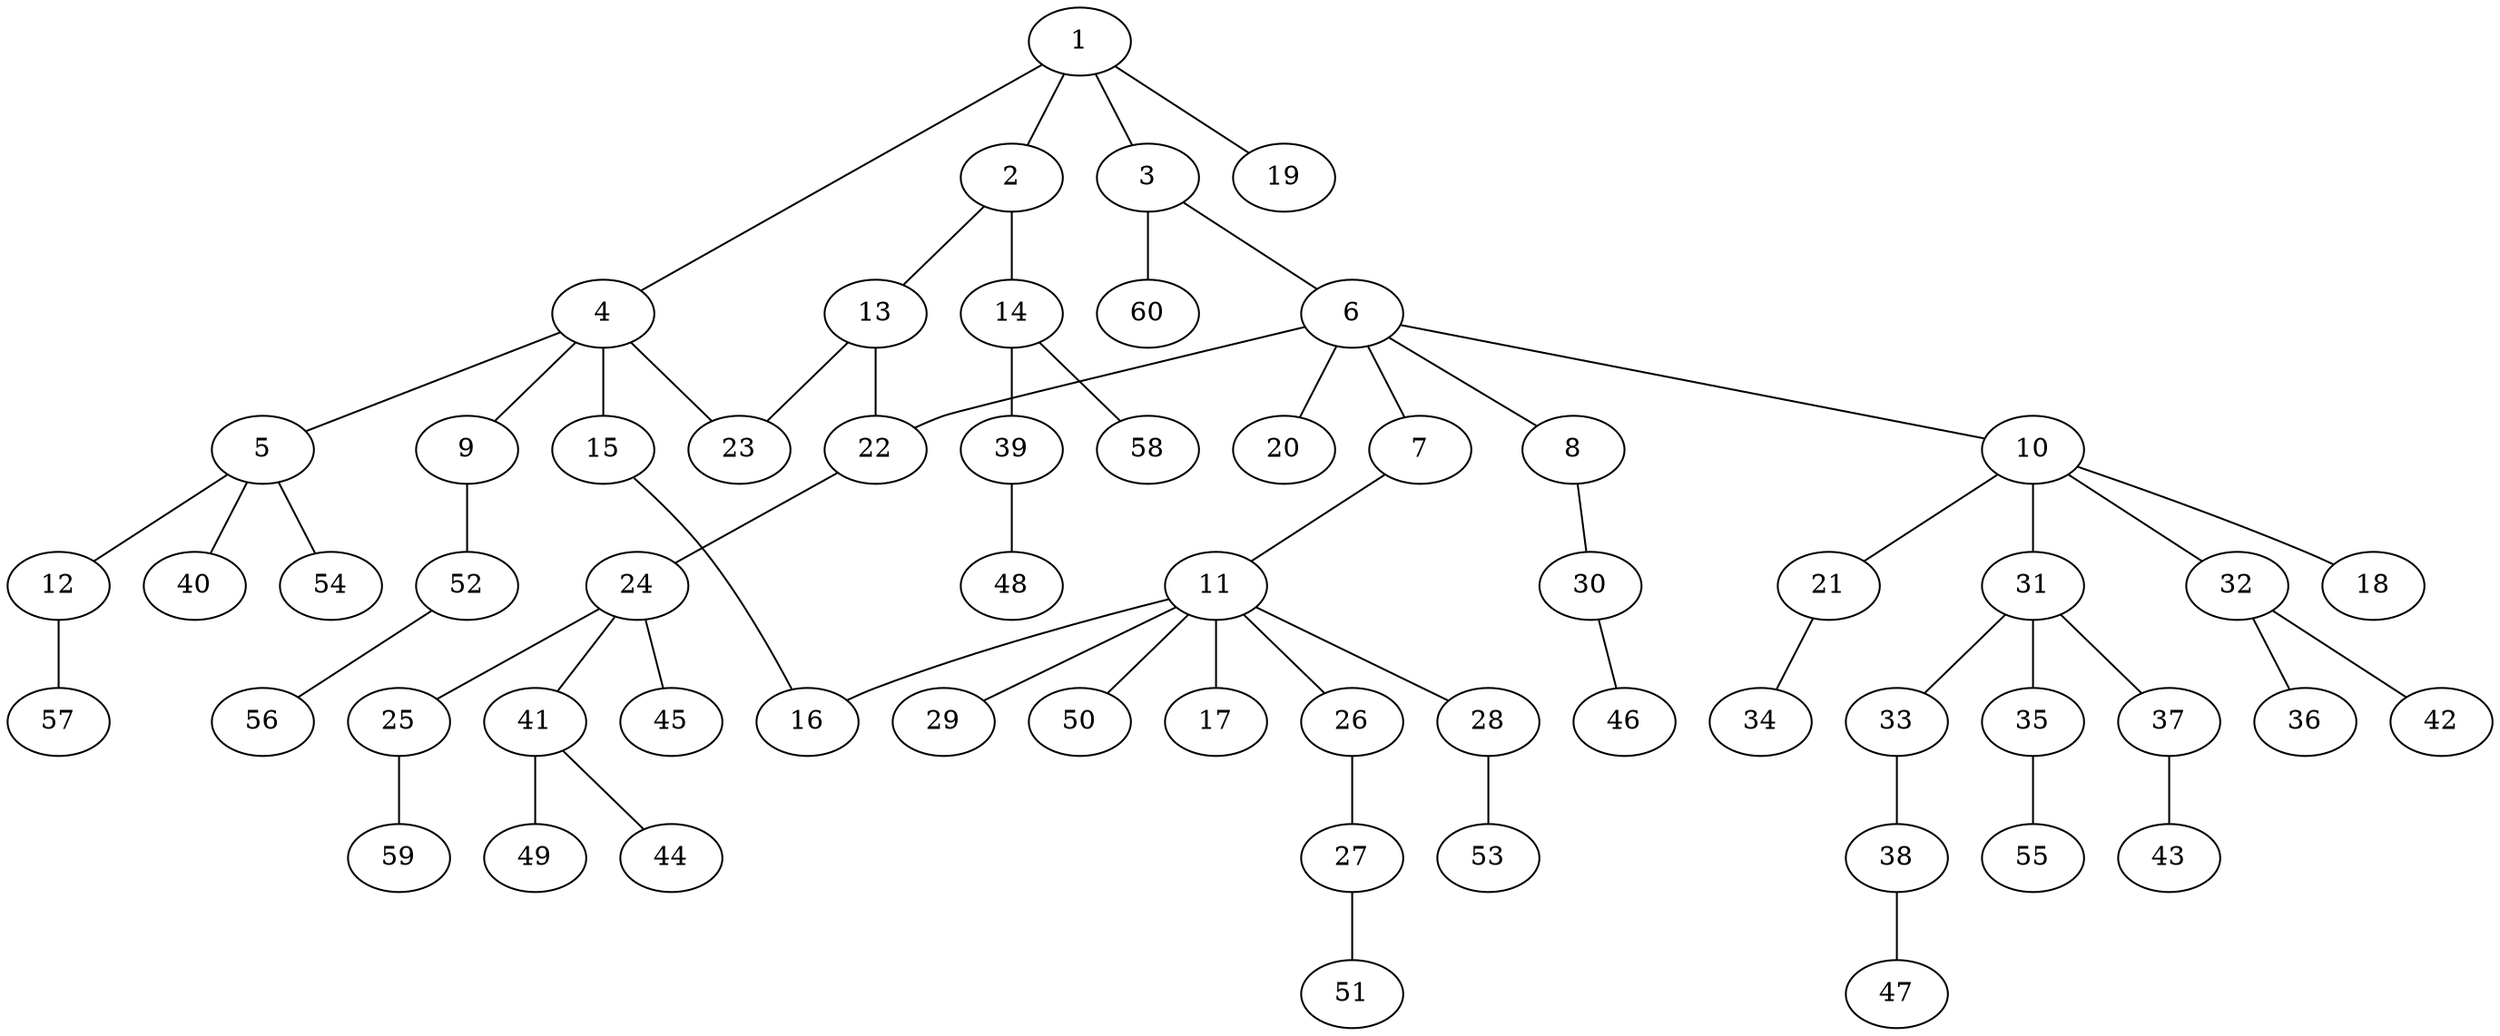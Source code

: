 graph graphname {1--2
1--3
1--4
1--19
2--13
2--14
3--6
3--60
4--5
4--9
4--15
4--23
5--12
5--40
5--54
6--7
6--8
6--10
6--20
6--22
7--11
8--30
9--52
10--18
10--21
10--31
10--32
11--16
11--17
11--26
11--28
11--29
11--50
12--57
13--22
13--23
14--39
14--58
15--16
21--34
22--24
24--25
24--41
24--45
25--59
26--27
27--51
28--53
30--46
31--33
31--35
31--37
32--36
32--42
33--38
35--55
37--43
38--47
39--48
41--44
41--49
52--56
}